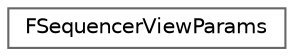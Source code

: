 digraph "Graphical Class Hierarchy"
{
 // INTERACTIVE_SVG=YES
 // LATEX_PDF_SIZE
  bgcolor="transparent";
  edge [fontname=Helvetica,fontsize=10,labelfontname=Helvetica,labelfontsize=10];
  node [fontname=Helvetica,fontsize=10,shape=box,height=0.2,width=0.4];
  rankdir="LR";
  Node0 [id="Node000000",label="FSequencerViewParams",height=0.2,width=0.4,color="grey40", fillcolor="white", style="filled",URL="$d6/dfd/structFSequencerViewParams.html",tooltip="Sequencer view parameters."];
}
